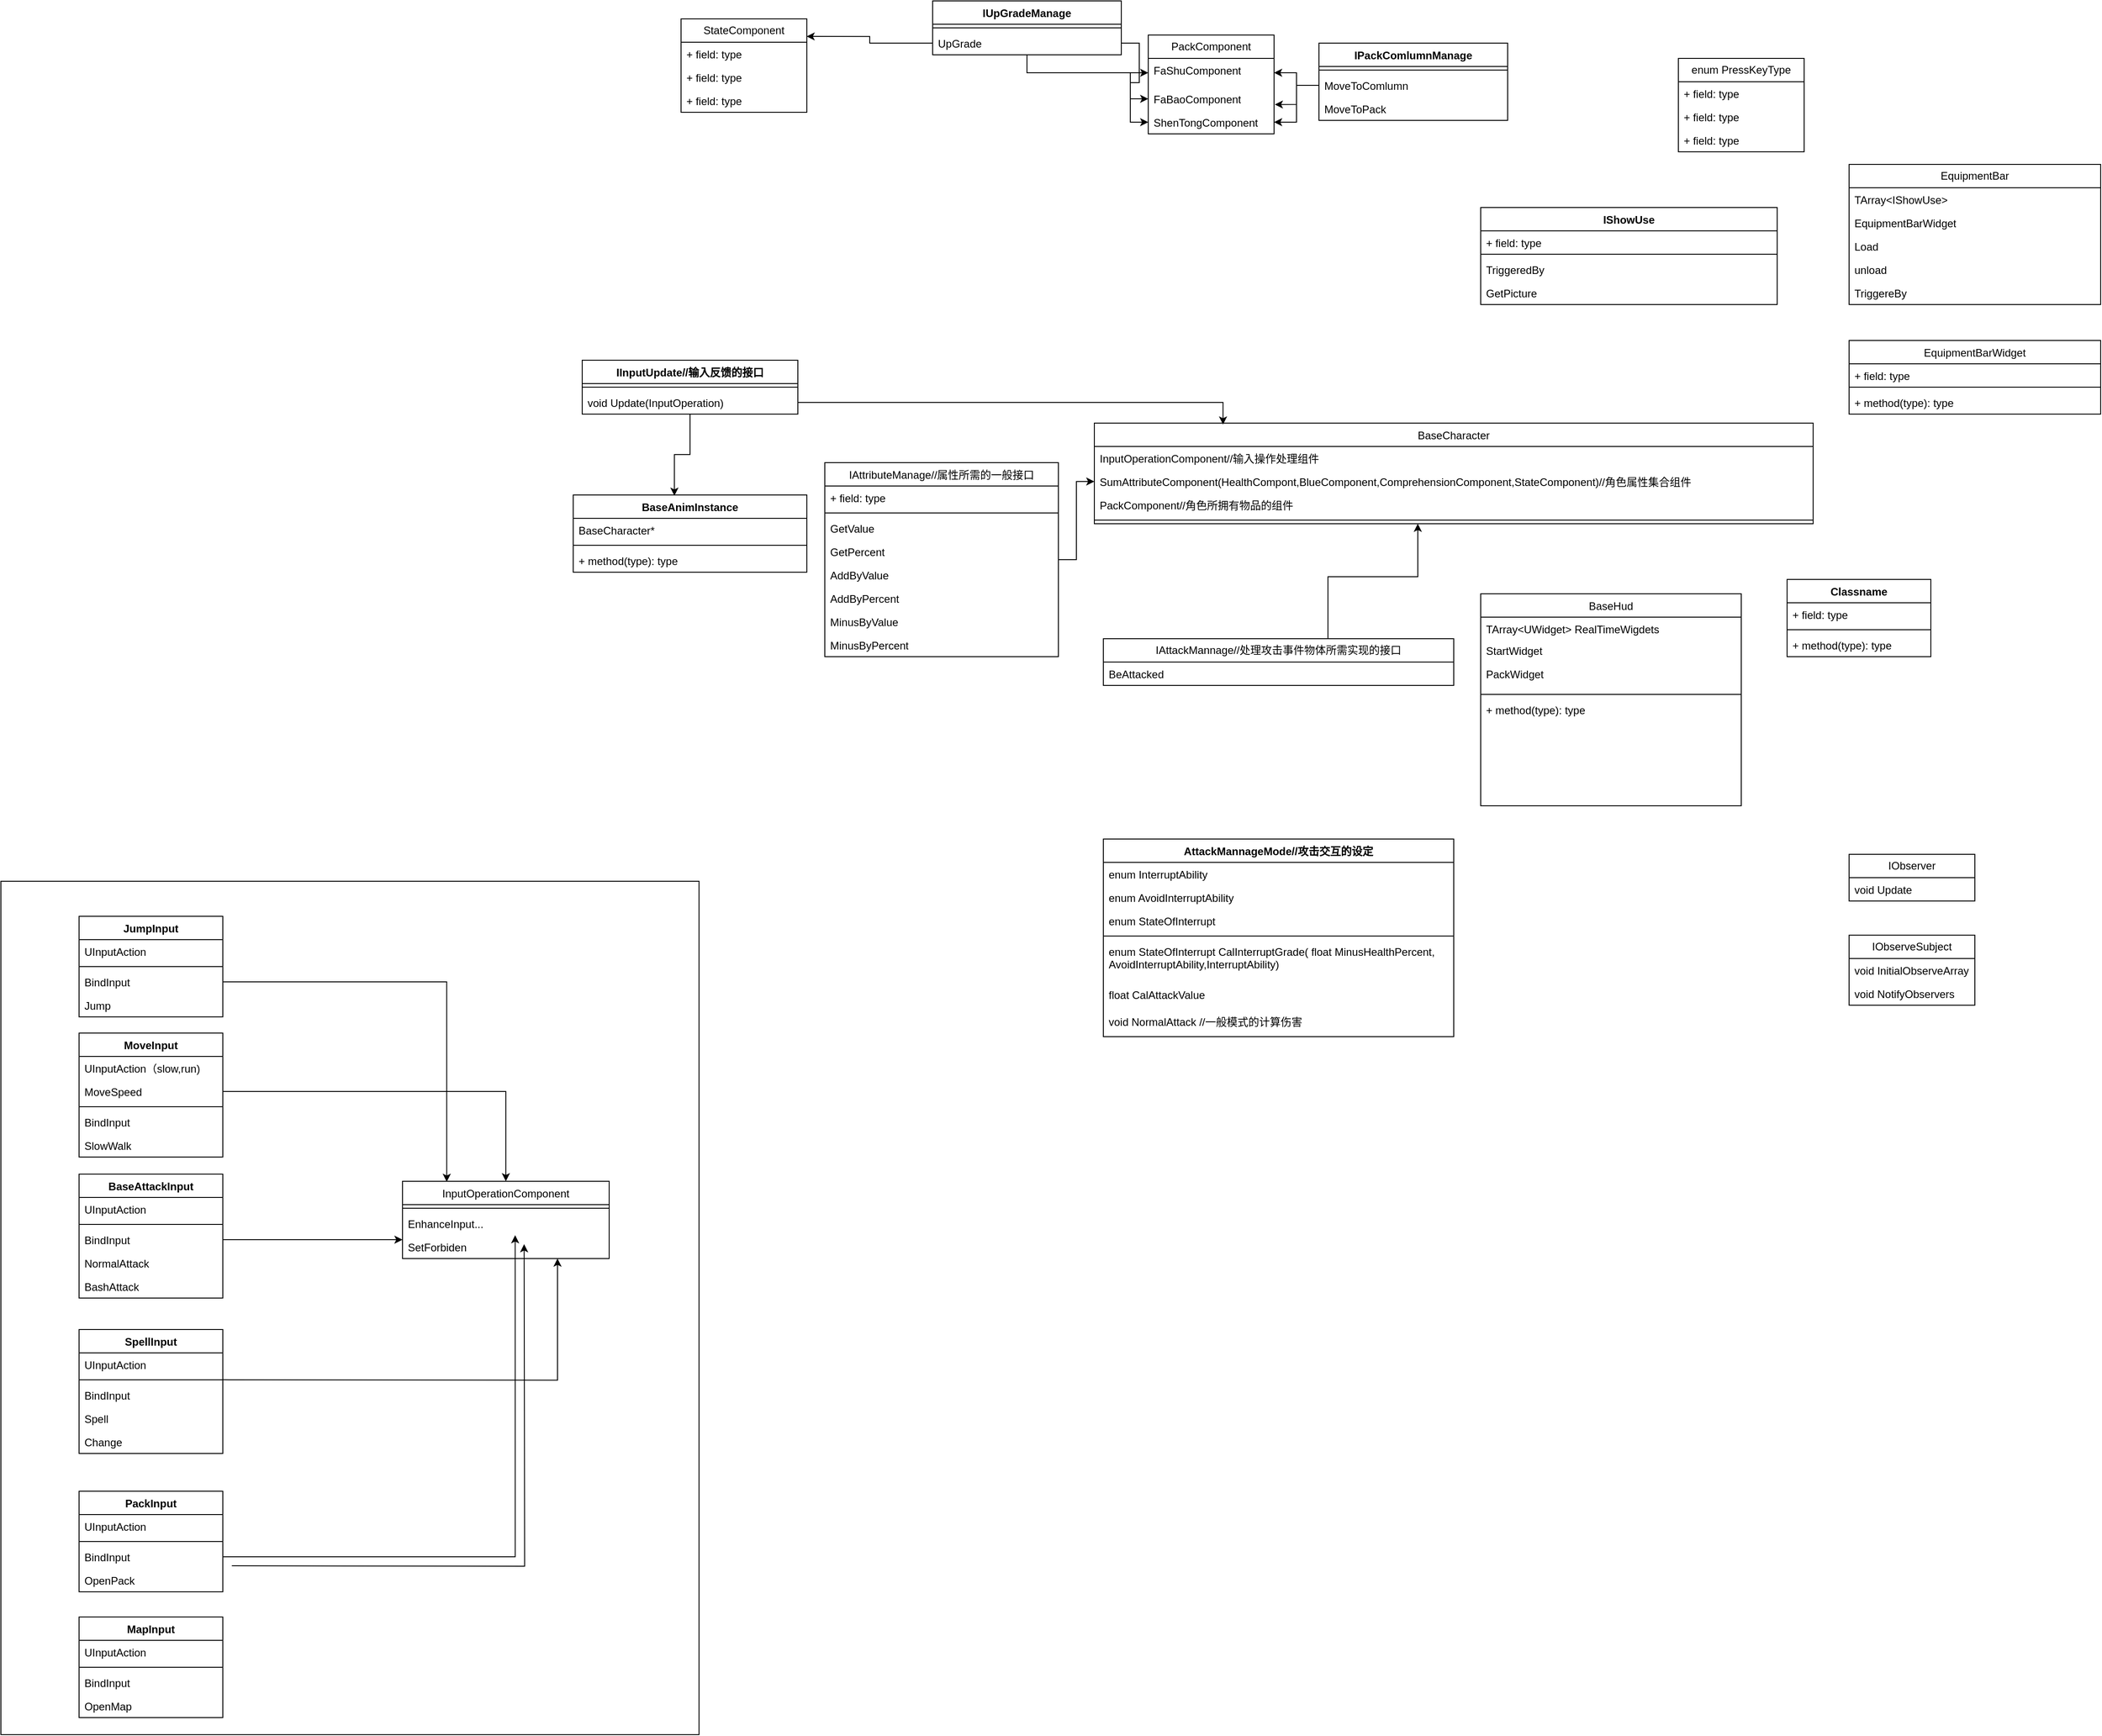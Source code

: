 <mxfile version="26.0.9">
  <diagram id="C5RBs43oDa-KdzZeNtuy" name="Page-1">
    <mxGraphModel dx="2035" dy="703" grid="1" gridSize="10" guides="1" tooltips="1" connect="1" arrows="1" fold="1" page="1" pageScale="1" pageWidth="827" pageHeight="1169" math="0" shadow="0">
      <root>
        <mxCell id="WIyWlLk6GJQsqaUBKTNV-0" />
        <mxCell id="WIyWlLk6GJQsqaUBKTNV-1" parent="WIyWlLk6GJQsqaUBKTNV-0" />
        <mxCell id="McmPeDqY2DV0E9UWPwiS-58" value="" style="verticalLabelPosition=bottom;verticalAlign=top;html=1;shape=mxgraph.basic.rect;fillColor2=none;strokeWidth=1;size=20;indent=5;" parent="WIyWlLk6GJQsqaUBKTNV-1" vertex="1">
          <mxGeometry x="-827" y="1130" width="777" height="950" as="geometry" />
        </mxCell>
        <mxCell id="ouh-9gh5qd5FUK6vCkg4-17" value="&lt;span style=&quot;font-weight: 400;&quot;&gt;BaseHud&lt;/span&gt;" style="swimlane;fontStyle=1;align=center;verticalAlign=top;childLayout=stackLayout;horizontal=1;startSize=26;horizontalStack=0;resizeParent=1;resizeParentMax=0;resizeLast=0;collapsible=1;marginBottom=0;whiteSpace=wrap;html=1;" parent="WIyWlLk6GJQsqaUBKTNV-1" vertex="1">
          <mxGeometry x="820" y="810" width="290" height="236" as="geometry" />
        </mxCell>
        <mxCell id="ouh-9gh5qd5FUK6vCkg4-18" value="TArray&amp;lt;UWidget&amp;gt; RealTimeWigdets&lt;div&gt;&lt;br&gt;&lt;/div&gt;" style="text;strokeColor=none;fillColor=none;align=left;verticalAlign=top;spacingLeft=4;spacingRight=4;overflow=hidden;rotatable=0;points=[[0,0.5],[1,0.5]];portConstraint=eastwest;whiteSpace=wrap;html=1;" parent="ouh-9gh5qd5FUK6vCkg4-17" vertex="1">
          <mxGeometry y="26" width="290" height="24" as="geometry" />
        </mxCell>
        <mxCell id="ouh-9gh5qd5FUK6vCkg4-14" value="StartWidget" style="text;strokeColor=none;fillColor=none;align=left;verticalAlign=top;spacingLeft=4;spacingRight=4;overflow=hidden;rotatable=0;points=[[0,0.5],[1,0.5]];portConstraint=eastwest;whiteSpace=wrap;html=1;" parent="ouh-9gh5qd5FUK6vCkg4-17" vertex="1">
          <mxGeometry y="50" width="290" height="26" as="geometry" />
        </mxCell>
        <mxCell id="ouh-9gh5qd5FUK6vCkg4-16" value="PackWidget" style="text;strokeColor=none;fillColor=none;align=left;verticalAlign=top;spacingLeft=4;spacingRight=4;overflow=hidden;rotatable=0;points=[[0,0.5],[1,0.5]];portConstraint=eastwest;whiteSpace=wrap;html=1;" parent="ouh-9gh5qd5FUK6vCkg4-17" vertex="1">
          <mxGeometry y="76" width="290" height="32" as="geometry" />
        </mxCell>
        <mxCell id="ouh-9gh5qd5FUK6vCkg4-19" value="" style="line;strokeWidth=1;fillColor=none;align=left;verticalAlign=middle;spacingTop=-1;spacingLeft=3;spacingRight=3;rotatable=0;labelPosition=right;points=[];portConstraint=eastwest;strokeColor=inherit;" parent="ouh-9gh5qd5FUK6vCkg4-17" vertex="1">
          <mxGeometry y="108" width="290" height="8" as="geometry" />
        </mxCell>
        <mxCell id="ouh-9gh5qd5FUK6vCkg4-20" value="+ method(type): type" style="text;strokeColor=none;fillColor=none;align=left;verticalAlign=top;spacingLeft=4;spacingRight=4;overflow=hidden;rotatable=0;points=[[0,0.5],[1,0.5]];portConstraint=eastwest;whiteSpace=wrap;html=1;" parent="ouh-9gh5qd5FUK6vCkg4-17" vertex="1">
          <mxGeometry y="116" width="290" height="120" as="geometry" />
        </mxCell>
        <mxCell id="ouh-9gh5qd5FUK6vCkg4-25" value="&lt;span style=&quot;font-weight: 400;&quot;&gt;BaseCharacter&lt;/span&gt;" style="swimlane;fontStyle=1;align=center;verticalAlign=top;childLayout=stackLayout;horizontal=1;startSize=26;horizontalStack=0;resizeParent=1;resizeParentMax=0;resizeLast=0;collapsible=1;marginBottom=0;whiteSpace=wrap;html=1;" parent="WIyWlLk6GJQsqaUBKTNV-1" vertex="1">
          <mxGeometry x="390" y="620" width="800" height="112" as="geometry" />
        </mxCell>
        <mxCell id="ouh-9gh5qd5FUK6vCkg4-130" value="&lt;span style=&quot;text-align: center;&quot;&gt;InputOperationComponent//输入操作处理组件&lt;/span&gt;" style="text;strokeColor=none;fillColor=none;align=left;verticalAlign=top;spacingLeft=4;spacingRight=4;overflow=hidden;rotatable=0;points=[[0,0.5],[1,0.5]];portConstraint=eastwest;whiteSpace=wrap;html=1;" parent="ouh-9gh5qd5FUK6vCkg4-25" vertex="1">
          <mxGeometry y="26" width="800" height="26" as="geometry" />
        </mxCell>
        <mxCell id="ouh-9gh5qd5FUK6vCkg4-131" value="&lt;span style=&quot;text-align: center;&quot;&gt;SumAttributeComponent(HealthCompont,BlueComponent,ComprehensionComponent,StateComponent)//角色属性集合组件&lt;/span&gt;" style="text;strokeColor=none;fillColor=none;align=left;verticalAlign=top;spacingLeft=4;spacingRight=4;overflow=hidden;rotatable=0;points=[[0,0.5],[1,0.5]];portConstraint=eastwest;whiteSpace=wrap;html=1;" parent="ouh-9gh5qd5FUK6vCkg4-25" vertex="1">
          <mxGeometry y="52" width="800" height="26" as="geometry" />
        </mxCell>
        <mxCell id="ouh-9gh5qd5FUK6vCkg4-26" value="&lt;div style=&quot;text-align: center;&quot;&gt;&lt;span style=&quot;background-color: transparent; color: light-dark(rgb(0, 0, 0), rgb(255, 255, 255));&quot;&gt;PackComponent//角色所拥有物品的组件&lt;/span&gt;&lt;/div&gt;" style="text;strokeColor=none;fillColor=none;align=left;verticalAlign=top;spacingLeft=4;spacingRight=4;overflow=hidden;rotatable=0;points=[[0,0.5],[1,0.5]];portConstraint=eastwest;whiteSpace=wrap;html=1;" parent="ouh-9gh5qd5FUK6vCkg4-25" vertex="1">
          <mxGeometry y="78" width="800" height="26" as="geometry" />
        </mxCell>
        <mxCell id="ouh-9gh5qd5FUK6vCkg4-27" value="" style="line;strokeWidth=1;fillColor=none;align=left;verticalAlign=middle;spacingTop=-1;spacingLeft=3;spacingRight=3;rotatable=0;labelPosition=right;points=[];portConstraint=eastwest;strokeColor=inherit;" parent="ouh-9gh5qd5FUK6vCkg4-25" vertex="1">
          <mxGeometry y="104" width="800" height="8" as="geometry" />
        </mxCell>
        <mxCell id="ouh-9gh5qd5FUK6vCkg4-35" value="" style="text;strokeColor=none;fillColor=none;align=left;verticalAlign=middle;spacingTop=-1;spacingLeft=4;spacingRight=4;rotatable=0;labelPosition=right;points=[];portConstraint=eastwest;" parent="WIyWlLk6GJQsqaUBKTNV-1" vertex="1">
          <mxGeometry x="-90" y="830" width="20" height="14" as="geometry" />
        </mxCell>
        <mxCell id="ouh-9gh5qd5FUK6vCkg4-44" value="JumpInput" style="swimlane;fontStyle=1;align=center;verticalAlign=top;childLayout=stackLayout;horizontal=1;startSize=26;horizontalStack=0;resizeParent=1;resizeParentMax=0;resizeLast=0;collapsible=1;marginBottom=0;whiteSpace=wrap;html=1;" parent="WIyWlLk6GJQsqaUBKTNV-1" vertex="1">
          <mxGeometry x="-740" y="1169" width="160" height="112" as="geometry" />
        </mxCell>
        <mxCell id="ouh-9gh5qd5FUK6vCkg4-45" value="UInputAction" style="text;strokeColor=none;fillColor=none;align=left;verticalAlign=top;spacingLeft=4;spacingRight=4;overflow=hidden;rotatable=0;points=[[0,0.5],[1,0.5]];portConstraint=eastwest;whiteSpace=wrap;html=1;" parent="ouh-9gh5qd5FUK6vCkg4-44" vertex="1">
          <mxGeometry y="26" width="160" height="26" as="geometry" />
        </mxCell>
        <mxCell id="ouh-9gh5qd5FUK6vCkg4-46" value="" style="line;strokeWidth=1;fillColor=none;align=left;verticalAlign=middle;spacingTop=-1;spacingLeft=3;spacingRight=3;rotatable=0;labelPosition=right;points=[];portConstraint=eastwest;strokeColor=inherit;" parent="ouh-9gh5qd5FUK6vCkg4-44" vertex="1">
          <mxGeometry y="52" width="160" height="8" as="geometry" />
        </mxCell>
        <mxCell id="ouh-9gh5qd5FUK6vCkg4-47" value="BindInput&lt;div&gt;&lt;br&gt;&lt;/div&gt;" style="text;strokeColor=none;fillColor=none;align=left;verticalAlign=top;spacingLeft=4;spacingRight=4;overflow=hidden;rotatable=0;points=[[0,0.5],[1,0.5]];portConstraint=eastwest;whiteSpace=wrap;html=1;" parent="ouh-9gh5qd5FUK6vCkg4-44" vertex="1">
          <mxGeometry y="60" width="160" height="26" as="geometry" />
        </mxCell>
        <mxCell id="ouh-9gh5qd5FUK6vCkg4-28" value="Jump" style="text;strokeColor=none;fillColor=none;align=left;verticalAlign=top;spacingLeft=4;spacingRight=4;overflow=hidden;rotatable=0;points=[[0,0.5],[1,0.5]];portConstraint=eastwest;whiteSpace=wrap;html=1;" parent="ouh-9gh5qd5FUK6vCkg4-44" vertex="1">
          <mxGeometry y="86" width="160" height="26" as="geometry" />
        </mxCell>
        <mxCell id="ouh-9gh5qd5FUK6vCkg4-48" value="MoveInput" style="swimlane;fontStyle=1;align=center;verticalAlign=top;childLayout=stackLayout;horizontal=1;startSize=26;horizontalStack=0;resizeParent=1;resizeParentMax=0;resizeLast=0;collapsible=1;marginBottom=0;whiteSpace=wrap;html=1;" parent="WIyWlLk6GJQsqaUBKTNV-1" vertex="1">
          <mxGeometry x="-740" y="1299" width="160" height="138" as="geometry" />
        </mxCell>
        <mxCell id="ouh-9gh5qd5FUK6vCkg4-49" value="UInputAction（slow,run)" style="text;strokeColor=none;fillColor=none;align=left;verticalAlign=top;spacingLeft=4;spacingRight=4;overflow=hidden;rotatable=0;points=[[0,0.5],[1,0.5]];portConstraint=eastwest;whiteSpace=wrap;html=1;" parent="ouh-9gh5qd5FUK6vCkg4-48" vertex="1">
          <mxGeometry y="26" width="160" height="26" as="geometry" />
        </mxCell>
        <mxCell id="ouh-9gh5qd5FUK6vCkg4-68" value="MoveSpeed" style="text;strokeColor=none;fillColor=none;align=left;verticalAlign=top;spacingLeft=4;spacingRight=4;overflow=hidden;rotatable=0;points=[[0,0.5],[1,0.5]];portConstraint=eastwest;whiteSpace=wrap;html=1;" parent="ouh-9gh5qd5FUK6vCkg4-48" vertex="1">
          <mxGeometry y="52" width="160" height="26" as="geometry" />
        </mxCell>
        <mxCell id="ouh-9gh5qd5FUK6vCkg4-50" value="" style="line;strokeWidth=1;fillColor=none;align=left;verticalAlign=middle;spacingTop=-1;spacingLeft=3;spacingRight=3;rotatable=0;labelPosition=right;points=[];portConstraint=eastwest;strokeColor=inherit;" parent="ouh-9gh5qd5FUK6vCkg4-48" vertex="1">
          <mxGeometry y="78" width="160" height="8" as="geometry" />
        </mxCell>
        <mxCell id="ouh-9gh5qd5FUK6vCkg4-51" value="BindInput&lt;div&gt;&lt;br&gt;&lt;/div&gt;" style="text;strokeColor=none;fillColor=none;align=left;verticalAlign=top;spacingLeft=4;spacingRight=4;overflow=hidden;rotatable=0;points=[[0,0.5],[1,0.5]];portConstraint=eastwest;whiteSpace=wrap;html=1;" parent="ouh-9gh5qd5FUK6vCkg4-48" vertex="1">
          <mxGeometry y="86" width="160" height="26" as="geometry" />
        </mxCell>
        <mxCell id="ouh-9gh5qd5FUK6vCkg4-52" value="SlowWalk" style="text;strokeColor=none;fillColor=none;align=left;verticalAlign=top;spacingLeft=4;spacingRight=4;overflow=hidden;rotatable=0;points=[[0,0.5],[1,0.5]];portConstraint=eastwest;whiteSpace=wrap;html=1;" parent="ouh-9gh5qd5FUK6vCkg4-48" vertex="1">
          <mxGeometry y="112" width="160" height="26" as="geometry" />
        </mxCell>
        <mxCell id="ouh-9gh5qd5FUK6vCkg4-63" value="BaseAttackInput" style="swimlane;fontStyle=1;align=center;verticalAlign=top;childLayout=stackLayout;horizontal=1;startSize=26;horizontalStack=0;resizeParent=1;resizeParentMax=0;resizeLast=0;collapsible=1;marginBottom=0;whiteSpace=wrap;html=1;" parent="WIyWlLk6GJQsqaUBKTNV-1" vertex="1">
          <mxGeometry x="-740" y="1456" width="160" height="138" as="geometry" />
        </mxCell>
        <mxCell id="ouh-9gh5qd5FUK6vCkg4-64" value="UInputAction" style="text;strokeColor=none;fillColor=none;align=left;verticalAlign=top;spacingLeft=4;spacingRight=4;overflow=hidden;rotatable=0;points=[[0,0.5],[1,0.5]];portConstraint=eastwest;whiteSpace=wrap;html=1;" parent="ouh-9gh5qd5FUK6vCkg4-63" vertex="1">
          <mxGeometry y="26" width="160" height="26" as="geometry" />
        </mxCell>
        <mxCell id="ouh-9gh5qd5FUK6vCkg4-65" value="" style="line;strokeWidth=1;fillColor=none;align=left;verticalAlign=middle;spacingTop=-1;spacingLeft=3;spacingRight=3;rotatable=0;labelPosition=right;points=[];portConstraint=eastwest;strokeColor=inherit;" parent="ouh-9gh5qd5FUK6vCkg4-63" vertex="1">
          <mxGeometry y="52" width="160" height="8" as="geometry" />
        </mxCell>
        <mxCell id="ouh-9gh5qd5FUK6vCkg4-66" value="BindInput&lt;div&gt;&lt;br&gt;&lt;/div&gt;" style="text;strokeColor=none;fillColor=none;align=left;verticalAlign=top;spacingLeft=4;spacingRight=4;overflow=hidden;rotatable=0;points=[[0,0.5],[1,0.5]];portConstraint=eastwest;whiteSpace=wrap;html=1;" parent="ouh-9gh5qd5FUK6vCkg4-63" vertex="1">
          <mxGeometry y="60" width="160" height="26" as="geometry" />
        </mxCell>
        <mxCell id="ouh-9gh5qd5FUK6vCkg4-67" value="NormalAttack" style="text;strokeColor=none;fillColor=none;align=left;verticalAlign=top;spacingLeft=4;spacingRight=4;overflow=hidden;rotatable=0;points=[[0,0.5],[1,0.5]];portConstraint=eastwest;whiteSpace=wrap;html=1;" parent="ouh-9gh5qd5FUK6vCkg4-63" vertex="1">
          <mxGeometry y="86" width="160" height="26" as="geometry" />
        </mxCell>
        <mxCell id="ouh-9gh5qd5FUK6vCkg4-103" value="BashAttack" style="text;strokeColor=none;fillColor=none;align=left;verticalAlign=top;spacingLeft=4;spacingRight=4;overflow=hidden;rotatable=0;points=[[0,0.5],[1,0.5]];portConstraint=eastwest;whiteSpace=wrap;html=1;" parent="ouh-9gh5qd5FUK6vCkg4-63" vertex="1">
          <mxGeometry y="112" width="160" height="26" as="geometry" />
        </mxCell>
        <mxCell id="ouh-9gh5qd5FUK6vCkg4-73" value="&lt;span style=&quot;font-weight: 400;&quot;&gt;InputOperationComponent&lt;/span&gt;" style="swimlane;fontStyle=1;align=center;verticalAlign=top;childLayout=stackLayout;horizontal=1;startSize=26;horizontalStack=0;resizeParent=1;resizeParentMax=0;resizeLast=0;collapsible=1;marginBottom=0;whiteSpace=wrap;html=1;" parent="WIyWlLk6GJQsqaUBKTNV-1" vertex="1">
          <mxGeometry x="-380" y="1464" width="230" height="86" as="geometry" />
        </mxCell>
        <mxCell id="ouh-9gh5qd5FUK6vCkg4-75" value="" style="line;strokeWidth=1;fillColor=none;align=left;verticalAlign=middle;spacingTop=-1;spacingLeft=3;spacingRight=3;rotatable=0;labelPosition=right;points=[];portConstraint=eastwest;strokeColor=inherit;" parent="ouh-9gh5qd5FUK6vCkg4-73" vertex="1">
          <mxGeometry y="26" width="230" height="8" as="geometry" />
        </mxCell>
        <mxCell id="ouh-9gh5qd5FUK6vCkg4-41" value="EnhanceInput...&lt;div&gt;&lt;br&gt;&lt;/div&gt;" style="text;strokeColor=none;fillColor=none;align=left;verticalAlign=top;spacingLeft=4;spacingRight=4;overflow=hidden;rotatable=0;points=[[0,0.5],[1,0.5]];portConstraint=eastwest;whiteSpace=wrap;html=1;" parent="ouh-9gh5qd5FUK6vCkg4-73" vertex="1">
          <mxGeometry y="34" width="230" height="26" as="geometry" />
        </mxCell>
        <mxCell id="ouh-9gh5qd5FUK6vCkg4-187" value="&lt;div&gt;SetForbiden&lt;/div&gt;" style="text;strokeColor=none;fillColor=none;align=left;verticalAlign=top;spacingLeft=4;spacingRight=4;overflow=hidden;rotatable=0;points=[[0,0.5],[1,0.5]];portConstraint=eastwest;whiteSpace=wrap;html=1;" parent="ouh-9gh5qd5FUK6vCkg4-73" vertex="1">
          <mxGeometry y="60" width="230" height="26" as="geometry" />
        </mxCell>
        <mxCell id="ouh-9gh5qd5FUK6vCkg4-81" style="edgeStyle=orthogonalEdgeStyle;rounded=0;orthogonalLoop=1;jettySize=auto;html=1;entryX=0.214;entryY=0.007;entryDx=0;entryDy=0;entryPerimeter=0;" parent="WIyWlLk6GJQsqaUBKTNV-1" source="ouh-9gh5qd5FUK6vCkg4-47" target="ouh-9gh5qd5FUK6vCkg4-73" edge="1">
          <mxGeometry relative="1" as="geometry" />
        </mxCell>
        <mxCell id="ouh-9gh5qd5FUK6vCkg4-82" style="edgeStyle=orthogonalEdgeStyle;rounded=0;orthogonalLoop=1;jettySize=auto;html=1;" parent="WIyWlLk6GJQsqaUBKTNV-1" source="ouh-9gh5qd5FUK6vCkg4-68" target="ouh-9gh5qd5FUK6vCkg4-73" edge="1">
          <mxGeometry relative="1" as="geometry">
            <mxPoint x="-395" y="1377.0" as="targetPoint" />
          </mxGeometry>
        </mxCell>
        <mxCell id="ouh-9gh5qd5FUK6vCkg4-83" style="edgeStyle=orthogonalEdgeStyle;rounded=0;orthogonalLoop=1;jettySize=auto;html=1;" parent="WIyWlLk6GJQsqaUBKTNV-1" source="ouh-9gh5qd5FUK6vCkg4-66" target="ouh-9gh5qd5FUK6vCkg4-73" edge="1">
          <mxGeometry relative="1" as="geometry">
            <Array as="points">
              <mxPoint x="-330" y="1529" />
              <mxPoint x="-330" y="1529" />
            </Array>
          </mxGeometry>
        </mxCell>
        <mxCell id="ouh-9gh5qd5FUK6vCkg4-97" value="SpellInput" style="swimlane;fontStyle=1;align=center;verticalAlign=top;childLayout=stackLayout;horizontal=1;startSize=26;horizontalStack=0;resizeParent=1;resizeParentMax=0;resizeLast=0;collapsible=1;marginBottom=0;whiteSpace=wrap;html=1;" parent="WIyWlLk6GJQsqaUBKTNV-1" vertex="1">
          <mxGeometry x="-740" y="1629" width="160" height="138" as="geometry" />
        </mxCell>
        <mxCell id="ouh-9gh5qd5FUK6vCkg4-98" value="UInputAction" style="text;strokeColor=none;fillColor=none;align=left;verticalAlign=top;spacingLeft=4;spacingRight=4;overflow=hidden;rotatable=0;points=[[0,0.5],[1,0.5]];portConstraint=eastwest;whiteSpace=wrap;html=1;" parent="ouh-9gh5qd5FUK6vCkg4-97" vertex="1">
          <mxGeometry y="26" width="160" height="26" as="geometry" />
        </mxCell>
        <mxCell id="ouh-9gh5qd5FUK6vCkg4-99" value="" style="line;strokeWidth=1;fillColor=none;align=left;verticalAlign=middle;spacingTop=-1;spacingLeft=3;spacingRight=3;rotatable=0;labelPosition=right;points=[];portConstraint=eastwest;strokeColor=inherit;" parent="ouh-9gh5qd5FUK6vCkg4-97" vertex="1">
          <mxGeometry y="52" width="160" height="8" as="geometry" />
        </mxCell>
        <mxCell id="ouh-9gh5qd5FUK6vCkg4-100" value="BindInput&lt;div&gt;&lt;br&gt;&lt;/div&gt;" style="text;strokeColor=none;fillColor=none;align=left;verticalAlign=top;spacingLeft=4;spacingRight=4;overflow=hidden;rotatable=0;points=[[0,0.5],[1,0.5]];portConstraint=eastwest;whiteSpace=wrap;html=1;" parent="ouh-9gh5qd5FUK6vCkg4-97" vertex="1">
          <mxGeometry y="60" width="160" height="26" as="geometry" />
        </mxCell>
        <mxCell id="ouh-9gh5qd5FUK6vCkg4-101" value="Spell" style="text;strokeColor=none;fillColor=none;align=left;verticalAlign=top;spacingLeft=4;spacingRight=4;overflow=hidden;rotatable=0;points=[[0,0.5],[1,0.5]];portConstraint=eastwest;whiteSpace=wrap;html=1;" parent="ouh-9gh5qd5FUK6vCkg4-97" vertex="1">
          <mxGeometry y="86" width="160" height="26" as="geometry" />
        </mxCell>
        <mxCell id="ouh-9gh5qd5FUK6vCkg4-102" value="Change" style="text;strokeColor=none;fillColor=none;align=left;verticalAlign=top;spacingLeft=4;spacingRight=4;overflow=hidden;rotatable=0;points=[[0,0.5],[1,0.5]];portConstraint=eastwest;whiteSpace=wrap;html=1;" parent="ouh-9gh5qd5FUK6vCkg4-97" vertex="1">
          <mxGeometry y="112" width="160" height="26" as="geometry" />
        </mxCell>
        <mxCell id="ouh-9gh5qd5FUK6vCkg4-104" style="edgeStyle=orthogonalEdgeStyle;rounded=0;orthogonalLoop=1;jettySize=auto;html=1;entryX=0.75;entryY=1;entryDx=0;entryDy=0;" parent="WIyWlLk6GJQsqaUBKTNV-1" target="ouh-9gh5qd5FUK6vCkg4-73" edge="1">
          <mxGeometry relative="1" as="geometry">
            <mxPoint x="-580" y="1684.93" as="sourcePoint" />
            <mxPoint x="-190.57" y="1429.074" as="targetPoint" />
          </mxGeometry>
        </mxCell>
        <mxCell id="ouh-9gh5qd5FUK6vCkg4-105" value="PackInput" style="swimlane;fontStyle=1;align=center;verticalAlign=top;childLayout=stackLayout;horizontal=1;startSize=26;horizontalStack=0;resizeParent=1;resizeParentMax=0;resizeLast=0;collapsible=1;marginBottom=0;whiteSpace=wrap;html=1;" parent="WIyWlLk6GJQsqaUBKTNV-1" vertex="1">
          <mxGeometry x="-740" y="1809" width="160" height="112" as="geometry" />
        </mxCell>
        <mxCell id="ouh-9gh5qd5FUK6vCkg4-106" value="UInputAction" style="text;strokeColor=none;fillColor=none;align=left;verticalAlign=top;spacingLeft=4;spacingRight=4;overflow=hidden;rotatable=0;points=[[0,0.5],[1,0.5]];portConstraint=eastwest;whiteSpace=wrap;html=1;" parent="ouh-9gh5qd5FUK6vCkg4-105" vertex="1">
          <mxGeometry y="26" width="160" height="26" as="geometry" />
        </mxCell>
        <mxCell id="ouh-9gh5qd5FUK6vCkg4-107" value="" style="line;strokeWidth=1;fillColor=none;align=left;verticalAlign=middle;spacingTop=-1;spacingLeft=3;spacingRight=3;rotatable=0;labelPosition=right;points=[];portConstraint=eastwest;strokeColor=inherit;" parent="ouh-9gh5qd5FUK6vCkg4-105" vertex="1">
          <mxGeometry y="52" width="160" height="8" as="geometry" />
        </mxCell>
        <mxCell id="ouh-9gh5qd5FUK6vCkg4-108" value="BindInput&lt;div&gt;&lt;br&gt;&lt;/div&gt;" style="text;strokeColor=none;fillColor=none;align=left;verticalAlign=top;spacingLeft=4;spacingRight=4;overflow=hidden;rotatable=0;points=[[0,0.5],[1,0.5]];portConstraint=eastwest;whiteSpace=wrap;html=1;" parent="ouh-9gh5qd5FUK6vCkg4-105" vertex="1">
          <mxGeometry y="60" width="160" height="26" as="geometry" />
        </mxCell>
        <mxCell id="ouh-9gh5qd5FUK6vCkg4-109" value="OpenPack" style="text;strokeColor=none;fillColor=none;align=left;verticalAlign=top;spacingLeft=4;spacingRight=4;overflow=hidden;rotatable=0;points=[[0,0.5],[1,0.5]];portConstraint=eastwest;whiteSpace=wrap;html=1;" parent="ouh-9gh5qd5FUK6vCkg4-105" vertex="1">
          <mxGeometry y="86" width="160" height="26" as="geometry" />
        </mxCell>
        <mxCell id="ouh-9gh5qd5FUK6vCkg4-111" value="MapInput" style="swimlane;fontStyle=1;align=center;verticalAlign=top;childLayout=stackLayout;horizontal=1;startSize=26;horizontalStack=0;resizeParent=1;resizeParentMax=0;resizeLast=0;collapsible=1;marginBottom=0;whiteSpace=wrap;html=1;" parent="WIyWlLk6GJQsqaUBKTNV-1" vertex="1">
          <mxGeometry x="-740" y="1949" width="160" height="112" as="geometry" />
        </mxCell>
        <mxCell id="ouh-9gh5qd5FUK6vCkg4-112" value="UInputAction" style="text;strokeColor=none;fillColor=none;align=left;verticalAlign=top;spacingLeft=4;spacingRight=4;overflow=hidden;rotatable=0;points=[[0,0.5],[1,0.5]];portConstraint=eastwest;whiteSpace=wrap;html=1;" parent="ouh-9gh5qd5FUK6vCkg4-111" vertex="1">
          <mxGeometry y="26" width="160" height="26" as="geometry" />
        </mxCell>
        <mxCell id="ouh-9gh5qd5FUK6vCkg4-113" value="" style="line;strokeWidth=1;fillColor=none;align=left;verticalAlign=middle;spacingTop=-1;spacingLeft=3;spacingRight=3;rotatable=0;labelPosition=right;points=[];portConstraint=eastwest;strokeColor=inherit;" parent="ouh-9gh5qd5FUK6vCkg4-111" vertex="1">
          <mxGeometry y="52" width="160" height="8" as="geometry" />
        </mxCell>
        <mxCell id="ouh-9gh5qd5FUK6vCkg4-114" value="BindInput&lt;div&gt;&lt;br&gt;&lt;/div&gt;" style="text;strokeColor=none;fillColor=none;align=left;verticalAlign=top;spacingLeft=4;spacingRight=4;overflow=hidden;rotatable=0;points=[[0,0.5],[1,0.5]];portConstraint=eastwest;whiteSpace=wrap;html=1;" parent="ouh-9gh5qd5FUK6vCkg4-111" vertex="1">
          <mxGeometry y="60" width="160" height="26" as="geometry" />
        </mxCell>
        <mxCell id="ouh-9gh5qd5FUK6vCkg4-115" value="OpenMap" style="text;strokeColor=none;fillColor=none;align=left;verticalAlign=top;spacingLeft=4;spacingRight=4;overflow=hidden;rotatable=0;points=[[0,0.5],[1,0.5]];portConstraint=eastwest;whiteSpace=wrap;html=1;" parent="ouh-9gh5qd5FUK6vCkg4-111" vertex="1">
          <mxGeometry y="86" width="160" height="26" as="geometry" />
        </mxCell>
        <mxCell id="ouh-9gh5qd5FUK6vCkg4-117" style="edgeStyle=orthogonalEdgeStyle;rounded=0;orthogonalLoop=1;jettySize=auto;html=1;exitX=1;exitY=0.5;exitDx=0;exitDy=0;entryX=0.545;entryY=1.001;entryDx=0;entryDy=0;entryPerimeter=0;" parent="WIyWlLk6GJQsqaUBKTNV-1" source="ouh-9gh5qd5FUK6vCkg4-108" target="ouh-9gh5qd5FUK6vCkg4-41" edge="1">
          <mxGeometry relative="1" as="geometry" />
        </mxCell>
        <mxCell id="ouh-9gh5qd5FUK6vCkg4-118" value="IInputUpdate//输入反馈的接口" style="swimlane;fontStyle=1;align=center;verticalAlign=top;childLayout=stackLayout;horizontal=1;startSize=26;horizontalStack=0;resizeParent=1;resizeParentMax=0;resizeLast=0;collapsible=1;marginBottom=0;whiteSpace=wrap;html=1;" parent="WIyWlLk6GJQsqaUBKTNV-1" vertex="1">
          <mxGeometry x="-180" y="550" width="240" height="60" as="geometry" />
        </mxCell>
        <mxCell id="ouh-9gh5qd5FUK6vCkg4-120" value="" style="line;strokeWidth=1;fillColor=none;align=left;verticalAlign=middle;spacingTop=-1;spacingLeft=3;spacingRight=3;rotatable=0;labelPosition=right;points=[];portConstraint=eastwest;strokeColor=inherit;" parent="ouh-9gh5qd5FUK6vCkg4-118" vertex="1">
          <mxGeometry y="26" width="240" height="8" as="geometry" />
        </mxCell>
        <mxCell id="ouh-9gh5qd5FUK6vCkg4-121" value="void Update(&lt;span style=&quot;text-align: center;&quot;&gt;InputOperation)&lt;/span&gt;" style="text;strokeColor=none;fillColor=none;align=left;verticalAlign=top;spacingLeft=4;spacingRight=4;overflow=hidden;rotatable=0;points=[[0,0.5],[1,0.5]];portConstraint=eastwest;whiteSpace=wrap;html=1;" parent="ouh-9gh5qd5FUK6vCkg4-118" vertex="1">
          <mxGeometry y="34" width="240" height="26" as="geometry" />
        </mxCell>
        <mxCell id="ouh-9gh5qd5FUK6vCkg4-122" style="edgeStyle=orthogonalEdgeStyle;rounded=0;orthogonalLoop=1;jettySize=auto;html=1;entryX=0.179;entryY=0.014;entryDx=0;entryDy=0;entryPerimeter=0;" parent="WIyWlLk6GJQsqaUBKTNV-1" source="ouh-9gh5qd5FUK6vCkg4-121" target="ouh-9gh5qd5FUK6vCkg4-25" edge="1">
          <mxGeometry relative="1" as="geometry" />
        </mxCell>
        <mxCell id="ouh-9gh5qd5FUK6vCkg4-123" value="BaseAnimInstance" style="swimlane;fontStyle=1;align=center;verticalAlign=top;childLayout=stackLayout;horizontal=1;startSize=26;horizontalStack=0;resizeParent=1;resizeParentMax=0;resizeLast=0;collapsible=1;marginBottom=0;whiteSpace=wrap;html=1;" parent="WIyWlLk6GJQsqaUBKTNV-1" vertex="1">
          <mxGeometry x="-190" y="700" width="260" height="86" as="geometry" />
        </mxCell>
        <mxCell id="ouh-9gh5qd5FUK6vCkg4-124" value="BaseCharacter*" style="text;strokeColor=none;fillColor=none;align=left;verticalAlign=top;spacingLeft=4;spacingRight=4;overflow=hidden;rotatable=0;points=[[0,0.5],[1,0.5]];portConstraint=eastwest;whiteSpace=wrap;html=1;" parent="ouh-9gh5qd5FUK6vCkg4-123" vertex="1">
          <mxGeometry y="26" width="260" height="26" as="geometry" />
        </mxCell>
        <mxCell id="ouh-9gh5qd5FUK6vCkg4-125" value="" style="line;strokeWidth=1;fillColor=none;align=left;verticalAlign=middle;spacingTop=-1;spacingLeft=3;spacingRight=3;rotatable=0;labelPosition=right;points=[];portConstraint=eastwest;strokeColor=inherit;" parent="ouh-9gh5qd5FUK6vCkg4-123" vertex="1">
          <mxGeometry y="52" width="260" height="8" as="geometry" />
        </mxCell>
        <mxCell id="ouh-9gh5qd5FUK6vCkg4-126" value="+ method(type): type" style="text;strokeColor=none;fillColor=none;align=left;verticalAlign=top;spacingLeft=4;spacingRight=4;overflow=hidden;rotatable=0;points=[[0,0.5],[1,0.5]];portConstraint=eastwest;whiteSpace=wrap;html=1;" parent="ouh-9gh5qd5FUK6vCkg4-123" vertex="1">
          <mxGeometry y="60" width="260" height="26" as="geometry" />
        </mxCell>
        <mxCell id="ouh-9gh5qd5FUK6vCkg4-128" style="edgeStyle=orthogonalEdgeStyle;rounded=0;orthogonalLoop=1;jettySize=auto;html=1;exitX=0.5;exitY=1;exitDx=0;exitDy=0;entryX=0.433;entryY=0.01;entryDx=0;entryDy=0;entryPerimeter=0;" parent="WIyWlLk6GJQsqaUBKTNV-1" source="ouh-9gh5qd5FUK6vCkg4-118" target="ouh-9gh5qd5FUK6vCkg4-123" edge="1">
          <mxGeometry relative="1" as="geometry" />
        </mxCell>
        <mxCell id="ouh-9gh5qd5FUK6vCkg4-141" value="Classname" style="swimlane;fontStyle=1;align=center;verticalAlign=top;childLayout=stackLayout;horizontal=1;startSize=26;horizontalStack=0;resizeParent=1;resizeParentMax=0;resizeLast=0;collapsible=1;marginBottom=0;whiteSpace=wrap;html=1;" parent="WIyWlLk6GJQsqaUBKTNV-1" vertex="1">
          <mxGeometry x="1161" y="794" width="160" height="86" as="geometry" />
        </mxCell>
        <mxCell id="ouh-9gh5qd5FUK6vCkg4-142" value="+ field: type" style="text;strokeColor=none;fillColor=none;align=left;verticalAlign=top;spacingLeft=4;spacingRight=4;overflow=hidden;rotatable=0;points=[[0,0.5],[1,0.5]];portConstraint=eastwest;whiteSpace=wrap;html=1;" parent="ouh-9gh5qd5FUK6vCkg4-141" vertex="1">
          <mxGeometry y="26" width="160" height="26" as="geometry" />
        </mxCell>
        <mxCell id="ouh-9gh5qd5FUK6vCkg4-143" value="" style="line;strokeWidth=1;fillColor=none;align=left;verticalAlign=middle;spacingTop=-1;spacingLeft=3;spacingRight=3;rotatable=0;labelPosition=right;points=[];portConstraint=eastwest;strokeColor=inherit;" parent="ouh-9gh5qd5FUK6vCkg4-141" vertex="1">
          <mxGeometry y="52" width="160" height="8" as="geometry" />
        </mxCell>
        <mxCell id="ouh-9gh5qd5FUK6vCkg4-144" value="+ method(type): type" style="text;strokeColor=none;fillColor=none;align=left;verticalAlign=top;spacingLeft=4;spacingRight=4;overflow=hidden;rotatable=0;points=[[0,0.5],[1,0.5]];portConstraint=eastwest;whiteSpace=wrap;html=1;" parent="ouh-9gh5qd5FUK6vCkg4-141" vertex="1">
          <mxGeometry y="60" width="160" height="26" as="geometry" />
        </mxCell>
        <mxCell id="McmPeDqY2DV0E9UWPwiS-52" style="edgeStyle=orthogonalEdgeStyle;rounded=0;orthogonalLoop=1;jettySize=auto;html=1;" parent="WIyWlLk6GJQsqaUBKTNV-1" source="ouh-9gh5qd5FUK6vCkg4-145" target="ouh-9gh5qd5FUK6vCkg4-25" edge="1">
          <mxGeometry relative="1" as="geometry">
            <Array as="points">
              <mxPoint x="650" y="791" />
              <mxPoint x="750" y="791" />
            </Array>
          </mxGeometry>
        </mxCell>
        <mxCell id="ouh-9gh5qd5FUK6vCkg4-145" value="IAttackMannage//处理攻击事件物体所需实现的接口" style="swimlane;fontStyle=0;childLayout=stackLayout;horizontal=1;startSize=26;fillColor=none;horizontalStack=0;resizeParent=1;resizeParentMax=0;resizeLast=0;collapsible=1;marginBottom=0;whiteSpace=wrap;html=1;" parent="WIyWlLk6GJQsqaUBKTNV-1" vertex="1">
          <mxGeometry x="400" y="860" width="390" height="52" as="geometry" />
        </mxCell>
        <mxCell id="ouh-9gh5qd5FUK6vCkg4-147" value="BeAttacked" style="text;strokeColor=none;fillColor=none;align=left;verticalAlign=top;spacingLeft=4;spacingRight=4;overflow=hidden;rotatable=0;points=[[0,0.5],[1,0.5]];portConstraint=eastwest;whiteSpace=wrap;html=1;" parent="ouh-9gh5qd5FUK6vCkg4-145" vertex="1">
          <mxGeometry y="26" width="390" height="26" as="geometry" />
        </mxCell>
        <mxCell id="ouh-9gh5qd5FUK6vCkg4-149" value="AttackMannageMode//攻击交互的设定" style="swimlane;fontStyle=1;align=center;verticalAlign=top;childLayout=stackLayout;horizontal=1;startSize=26;horizontalStack=0;resizeParent=1;resizeParentMax=0;resizeLast=0;collapsible=1;marginBottom=0;whiteSpace=wrap;html=1;" parent="WIyWlLk6GJQsqaUBKTNV-1" vertex="1">
          <mxGeometry x="400" y="1083" width="390" height="220" as="geometry" />
        </mxCell>
        <mxCell id="ouh-9gh5qd5FUK6vCkg4-150" value="enum InterruptAbility&lt;div&gt;&lt;br&gt;&lt;/div&gt;" style="text;strokeColor=none;fillColor=none;align=left;verticalAlign=top;spacingLeft=4;spacingRight=4;overflow=hidden;rotatable=0;points=[[0,0.5],[1,0.5]];portConstraint=eastwest;whiteSpace=wrap;html=1;" parent="ouh-9gh5qd5FUK6vCkg4-149" vertex="1">
          <mxGeometry y="26" width="390" height="26" as="geometry" />
        </mxCell>
        <mxCell id="ouh-9gh5qd5FUK6vCkg4-153" value="enum AvoidInterruptAbility&lt;div&gt;&lt;br&gt;&lt;/div&gt;" style="text;strokeColor=none;fillColor=none;align=left;verticalAlign=top;spacingLeft=4;spacingRight=4;overflow=hidden;rotatable=0;points=[[0,0.5],[1,0.5]];portConstraint=eastwest;whiteSpace=wrap;html=1;" parent="ouh-9gh5qd5FUK6vCkg4-149" vertex="1">
          <mxGeometry y="52" width="390" height="26" as="geometry" />
        </mxCell>
        <mxCell id="ouh-9gh5qd5FUK6vCkg4-154" value="enum StateOfInterrupt&lt;div&gt;&lt;br&gt;&lt;/div&gt;" style="text;strokeColor=none;fillColor=none;align=left;verticalAlign=top;spacingLeft=4;spacingRight=4;overflow=hidden;rotatable=0;points=[[0,0.5],[1,0.5]];portConstraint=eastwest;whiteSpace=wrap;html=1;" parent="ouh-9gh5qd5FUK6vCkg4-149" vertex="1">
          <mxGeometry y="78" width="390" height="26" as="geometry" />
        </mxCell>
        <mxCell id="ouh-9gh5qd5FUK6vCkg4-151" value="" style="line;strokeWidth=1;fillColor=none;align=left;verticalAlign=middle;spacingTop=-1;spacingLeft=3;spacingRight=3;rotatable=0;labelPosition=right;points=[];portConstraint=eastwest;strokeColor=inherit;" parent="ouh-9gh5qd5FUK6vCkg4-149" vertex="1">
          <mxGeometry y="104" width="390" height="8" as="geometry" />
        </mxCell>
        <mxCell id="ouh-9gh5qd5FUK6vCkg4-152" value="enum StateOfInterrupt&lt;span style=&quot;background-color: transparent; color: light-dark(rgb(0, 0, 0), rgb(255, 255, 255));&quot;&gt;&amp;nbsp;CalInterruptGrade( float MinusHealthPercent, AvoidInterruptAbility,&lt;/span&gt;InterruptAbility)" style="text;strokeColor=none;fillColor=none;align=left;verticalAlign=top;spacingLeft=4;spacingRight=4;overflow=hidden;rotatable=0;points=[[0,0.5],[1,0.5]];portConstraint=eastwest;whiteSpace=wrap;html=1;" parent="ouh-9gh5qd5FUK6vCkg4-149" vertex="1">
          <mxGeometry y="112" width="390" height="48" as="geometry" />
        </mxCell>
        <mxCell id="McmPeDqY2DV0E9UWPwiS-53" value="float CalAttackValue" style="text;strokeColor=none;fillColor=none;align=left;verticalAlign=top;spacingLeft=4;spacingRight=4;overflow=hidden;rotatable=0;points=[[0,0.5],[1,0.5]];portConstraint=eastwest;whiteSpace=wrap;html=1;" parent="ouh-9gh5qd5FUK6vCkg4-149" vertex="1">
          <mxGeometry y="160" width="390" height="30" as="geometry" />
        </mxCell>
        <mxCell id="McmPeDqY2DV0E9UWPwiS-54" value="void NormalAttack //一般模式的计算伤害" style="text;strokeColor=none;fillColor=none;align=left;verticalAlign=top;spacingLeft=4;spacingRight=4;overflow=hidden;rotatable=0;points=[[0,0.5],[1,0.5]];portConstraint=eastwest;whiteSpace=wrap;html=1;" parent="ouh-9gh5qd5FUK6vCkg4-149" vertex="1">
          <mxGeometry y="190" width="390" height="30" as="geometry" />
        </mxCell>
        <mxCell id="ouh-9gh5qd5FUK6vCkg4-160" value="IObserveSubject" style="swimlane;fontStyle=0;childLayout=stackLayout;horizontal=1;startSize=26;fillColor=none;horizontalStack=0;resizeParent=1;resizeParentMax=0;resizeLast=0;collapsible=1;marginBottom=0;whiteSpace=wrap;html=1;" parent="WIyWlLk6GJQsqaUBKTNV-1" vertex="1">
          <mxGeometry x="1230" y="1190" width="140" height="78" as="geometry" />
        </mxCell>
        <mxCell id="ouh-9gh5qd5FUK6vCkg4-161" value="void InitialObserveArray" style="text;strokeColor=none;fillColor=none;align=left;verticalAlign=top;spacingLeft=4;spacingRight=4;overflow=hidden;rotatable=0;points=[[0,0.5],[1,0.5]];portConstraint=eastwest;whiteSpace=wrap;html=1;" parent="ouh-9gh5qd5FUK6vCkg4-160" vertex="1">
          <mxGeometry y="26" width="140" height="26" as="geometry" />
        </mxCell>
        <mxCell id="ouh-9gh5qd5FUK6vCkg4-162" value="void NotifyObservers" style="text;strokeColor=none;fillColor=none;align=left;verticalAlign=top;spacingLeft=4;spacingRight=4;overflow=hidden;rotatable=0;points=[[0,0.5],[1,0.5]];portConstraint=eastwest;whiteSpace=wrap;html=1;" parent="ouh-9gh5qd5FUK6vCkg4-160" vertex="1">
          <mxGeometry y="52" width="140" height="26" as="geometry" />
        </mxCell>
        <mxCell id="ouh-9gh5qd5FUK6vCkg4-175" value="IObserver" style="swimlane;fontStyle=0;childLayout=stackLayout;horizontal=1;startSize=26;fillColor=none;horizontalStack=0;resizeParent=1;resizeParentMax=0;resizeLast=0;collapsible=1;marginBottom=0;whiteSpace=wrap;html=1;" parent="WIyWlLk6GJQsqaUBKTNV-1" vertex="1">
          <mxGeometry x="1230" y="1100" width="140" height="52" as="geometry" />
        </mxCell>
        <mxCell id="ouh-9gh5qd5FUK6vCkg4-176" value="void Update" style="text;strokeColor=none;fillColor=none;align=left;verticalAlign=top;spacingLeft=4;spacingRight=4;overflow=hidden;rotatable=0;points=[[0,0.5],[1,0.5]];portConstraint=eastwest;whiteSpace=wrap;html=1;" parent="ouh-9gh5qd5FUK6vCkg4-175" vertex="1">
          <mxGeometry y="26" width="140" height="26" as="geometry" />
        </mxCell>
        <mxCell id="ouh-9gh5qd5FUK6vCkg4-186" style="edgeStyle=orthogonalEdgeStyle;rounded=0;orthogonalLoop=1;jettySize=auto;html=1;exitX=1;exitY=0.5;exitDx=0;exitDy=0;entryX=0.545;entryY=1.001;entryDx=0;entryDy=0;entryPerimeter=0;" parent="WIyWlLk6GJQsqaUBKTNV-1" edge="1">
          <mxGeometry relative="1" as="geometry">
            <mxPoint x="-570" y="1892" as="sourcePoint" />
            <mxPoint x="-244.65" y="1534.026" as="targetPoint" />
          </mxGeometry>
        </mxCell>
        <mxCell id="McmPeDqY2DV0E9UWPwiS-13" style="edgeStyle=orthogonalEdgeStyle;rounded=0;orthogonalLoop=1;jettySize=auto;html=1;" parent="WIyWlLk6GJQsqaUBKTNV-1" source="McmPeDqY2DV0E9UWPwiS-0" target="ouh-9gh5qd5FUK6vCkg4-131" edge="1">
          <mxGeometry relative="1" as="geometry" />
        </mxCell>
        <mxCell id="McmPeDqY2DV0E9UWPwiS-0" value="&lt;span style=&quot;font-weight: 400;&quot;&gt;IAttributeManage//属性所需的一般接口&lt;/span&gt;" style="swimlane;fontStyle=1;align=center;verticalAlign=top;childLayout=stackLayout;horizontal=1;startSize=26;horizontalStack=0;resizeParent=1;resizeParentMax=0;resizeLast=0;collapsible=1;marginBottom=0;whiteSpace=wrap;html=1;" parent="WIyWlLk6GJQsqaUBKTNV-1" vertex="1">
          <mxGeometry x="90" y="664" width="260" height="216" as="geometry" />
        </mxCell>
        <mxCell id="McmPeDqY2DV0E9UWPwiS-1" value="+ field: type" style="text;strokeColor=none;fillColor=none;align=left;verticalAlign=top;spacingLeft=4;spacingRight=4;overflow=hidden;rotatable=0;points=[[0,0.5],[1,0.5]];portConstraint=eastwest;whiteSpace=wrap;html=1;" parent="McmPeDqY2DV0E9UWPwiS-0" vertex="1">
          <mxGeometry y="26" width="260" height="26" as="geometry" />
        </mxCell>
        <mxCell id="McmPeDqY2DV0E9UWPwiS-2" value="" style="line;strokeWidth=1;fillColor=none;align=left;verticalAlign=middle;spacingTop=-1;spacingLeft=3;spacingRight=3;rotatable=0;labelPosition=right;points=[];portConstraint=eastwest;strokeColor=inherit;" parent="McmPeDqY2DV0E9UWPwiS-0" vertex="1">
          <mxGeometry y="52" width="260" height="8" as="geometry" />
        </mxCell>
        <mxCell id="McmPeDqY2DV0E9UWPwiS-3" value="GetValue&lt;div&gt;&lt;br&gt;&lt;/div&gt;" style="text;strokeColor=none;fillColor=none;align=left;verticalAlign=top;spacingLeft=4;spacingRight=4;overflow=hidden;rotatable=0;points=[[0,0.5],[1,0.5]];portConstraint=eastwest;whiteSpace=wrap;html=1;" parent="McmPeDqY2DV0E9UWPwiS-0" vertex="1">
          <mxGeometry y="60" width="260" height="26" as="geometry" />
        </mxCell>
        <mxCell id="McmPeDqY2DV0E9UWPwiS-4" value="GetPercent&lt;div&gt;&lt;br&gt;&lt;/div&gt;" style="text;strokeColor=none;fillColor=none;align=left;verticalAlign=top;spacingLeft=4;spacingRight=4;overflow=hidden;rotatable=0;points=[[0,0.5],[1,0.5]];portConstraint=eastwest;whiteSpace=wrap;html=1;" parent="McmPeDqY2DV0E9UWPwiS-0" vertex="1">
          <mxGeometry y="86" width="260" height="26" as="geometry" />
        </mxCell>
        <mxCell id="McmPeDqY2DV0E9UWPwiS-6" value="&lt;div&gt;AddByValue&lt;/div&gt;" style="text;strokeColor=none;fillColor=none;align=left;verticalAlign=top;spacingLeft=4;spacingRight=4;overflow=hidden;rotatable=0;points=[[0,0.5],[1,0.5]];portConstraint=eastwest;whiteSpace=wrap;html=1;" parent="McmPeDqY2DV0E9UWPwiS-0" vertex="1">
          <mxGeometry y="112" width="260" height="26" as="geometry" />
        </mxCell>
        <mxCell id="McmPeDqY2DV0E9UWPwiS-7" value="&lt;div&gt;AddByPercent&lt;/div&gt;" style="text;strokeColor=none;fillColor=none;align=left;verticalAlign=top;spacingLeft=4;spacingRight=4;overflow=hidden;rotatable=0;points=[[0,0.5],[1,0.5]];portConstraint=eastwest;whiteSpace=wrap;html=1;" parent="McmPeDqY2DV0E9UWPwiS-0" vertex="1">
          <mxGeometry y="138" width="260" height="26" as="geometry" />
        </mxCell>
        <mxCell id="McmPeDqY2DV0E9UWPwiS-8" value="&lt;div&gt;MinusByValue&lt;/div&gt;" style="text;strokeColor=none;fillColor=none;align=left;verticalAlign=top;spacingLeft=4;spacingRight=4;overflow=hidden;rotatable=0;points=[[0,0.5],[1,0.5]];portConstraint=eastwest;whiteSpace=wrap;html=1;" parent="McmPeDqY2DV0E9UWPwiS-0" vertex="1">
          <mxGeometry y="164" width="260" height="26" as="geometry" />
        </mxCell>
        <mxCell id="McmPeDqY2DV0E9UWPwiS-5" value="&lt;div&gt;MinusByPercent&lt;/div&gt;" style="text;strokeColor=none;fillColor=none;align=left;verticalAlign=top;spacingLeft=4;spacingRight=4;overflow=hidden;rotatable=0;points=[[0,0.5],[1,0.5]];portConstraint=eastwest;whiteSpace=wrap;html=1;" parent="McmPeDqY2DV0E9UWPwiS-0" vertex="1">
          <mxGeometry y="190" width="260" height="26" as="geometry" />
        </mxCell>
        <mxCell id="McmPeDqY2DV0E9UWPwiS-9" value="PackComponent" style="swimlane;fontStyle=0;childLayout=stackLayout;horizontal=1;startSize=26;fillColor=none;horizontalStack=0;resizeParent=1;resizeParentMax=0;resizeLast=0;collapsible=1;marginBottom=0;whiteSpace=wrap;html=1;" parent="WIyWlLk6GJQsqaUBKTNV-1" vertex="1">
          <mxGeometry x="450" y="188" width="140" height="110" as="geometry" />
        </mxCell>
        <mxCell id="McmPeDqY2DV0E9UWPwiS-10" value="FaShuComponent" style="text;strokeColor=none;fillColor=none;align=left;verticalAlign=top;spacingLeft=4;spacingRight=4;overflow=hidden;rotatable=0;points=[[0,0.5],[1,0.5]];portConstraint=eastwest;whiteSpace=wrap;html=1;" parent="McmPeDqY2DV0E9UWPwiS-9" vertex="1">
          <mxGeometry y="26" width="140" height="32" as="geometry" />
        </mxCell>
        <mxCell id="McmPeDqY2DV0E9UWPwiS-11" value="FaBaoComponent" style="text;strokeColor=none;fillColor=none;align=left;verticalAlign=top;spacingLeft=4;spacingRight=4;overflow=hidden;rotatable=0;points=[[0,0.5],[1,0.5]];portConstraint=eastwest;whiteSpace=wrap;html=1;" parent="McmPeDqY2DV0E9UWPwiS-9" vertex="1">
          <mxGeometry y="58" width="140" height="26" as="geometry" />
        </mxCell>
        <mxCell id="McmPeDqY2DV0E9UWPwiS-12" value="ShenTongComponent" style="text;strokeColor=none;fillColor=none;align=left;verticalAlign=top;spacingLeft=4;spacingRight=4;overflow=hidden;rotatable=0;points=[[0,0.5],[1,0.5]];portConstraint=eastwest;whiteSpace=wrap;html=1;" parent="McmPeDqY2DV0E9UWPwiS-9" vertex="1">
          <mxGeometry y="84" width="140" height="26" as="geometry" />
        </mxCell>
        <mxCell id="McmPeDqY2DV0E9UWPwiS-18" value="IPackComlumnManage" style="swimlane;fontStyle=1;align=center;verticalAlign=top;childLayout=stackLayout;horizontal=1;startSize=26;horizontalStack=0;resizeParent=1;resizeParentMax=0;resizeLast=0;collapsible=1;marginBottom=0;whiteSpace=wrap;html=1;" parent="WIyWlLk6GJQsqaUBKTNV-1" vertex="1">
          <mxGeometry x="640" y="197" width="210" height="86" as="geometry" />
        </mxCell>
        <mxCell id="McmPeDqY2DV0E9UWPwiS-20" value="" style="line;strokeWidth=1;fillColor=none;align=left;verticalAlign=middle;spacingTop=-1;spacingLeft=3;spacingRight=3;rotatable=0;labelPosition=right;points=[];portConstraint=eastwest;strokeColor=inherit;" parent="McmPeDqY2DV0E9UWPwiS-18" vertex="1">
          <mxGeometry y="26" width="210" height="8" as="geometry" />
        </mxCell>
        <mxCell id="McmPeDqY2DV0E9UWPwiS-21" value="MoveToComlumn" style="text;strokeColor=none;fillColor=none;align=left;verticalAlign=top;spacingLeft=4;spacingRight=4;overflow=hidden;rotatable=0;points=[[0,0.5],[1,0.5]];portConstraint=eastwest;whiteSpace=wrap;html=1;" parent="McmPeDqY2DV0E9UWPwiS-18" vertex="1">
          <mxGeometry y="34" width="210" height="26" as="geometry" />
        </mxCell>
        <mxCell id="McmPeDqY2DV0E9UWPwiS-23" value="MoveToPack" style="text;strokeColor=none;fillColor=none;align=left;verticalAlign=top;spacingLeft=4;spacingRight=4;overflow=hidden;rotatable=0;points=[[0,0.5],[1,0.5]];portConstraint=eastwest;whiteSpace=wrap;html=1;" parent="McmPeDqY2DV0E9UWPwiS-18" vertex="1">
          <mxGeometry y="60" width="210" height="26" as="geometry" />
        </mxCell>
        <mxCell id="McmPeDqY2DV0E9UWPwiS-40" style="edgeStyle=orthogonalEdgeStyle;rounded=0;orthogonalLoop=1;jettySize=auto;html=1;" parent="WIyWlLk6GJQsqaUBKTNV-1" source="McmPeDqY2DV0E9UWPwiS-28" target="McmPeDqY2DV0E9UWPwiS-10" edge="1">
          <mxGeometry relative="1" as="geometry" />
        </mxCell>
        <mxCell id="McmPeDqY2DV0E9UWPwiS-28" value="IUpGradeManage" style="swimlane;fontStyle=1;align=center;verticalAlign=top;childLayout=stackLayout;horizontal=1;startSize=26;horizontalStack=0;resizeParent=1;resizeParentMax=0;resizeLast=0;collapsible=1;marginBottom=0;whiteSpace=wrap;html=1;" parent="WIyWlLk6GJQsqaUBKTNV-1" vertex="1">
          <mxGeometry x="210" y="150" width="210" height="60" as="geometry" />
        </mxCell>
        <mxCell id="McmPeDqY2DV0E9UWPwiS-29" value="" style="line;strokeWidth=1;fillColor=none;align=left;verticalAlign=middle;spacingTop=-1;spacingLeft=3;spacingRight=3;rotatable=0;labelPosition=right;points=[];portConstraint=eastwest;strokeColor=inherit;" parent="McmPeDqY2DV0E9UWPwiS-28" vertex="1">
          <mxGeometry y="26" width="210" height="8" as="geometry" />
        </mxCell>
        <mxCell id="McmPeDqY2DV0E9UWPwiS-30" value="UpGrade" style="text;strokeColor=none;fillColor=none;align=left;verticalAlign=top;spacingLeft=4;spacingRight=4;overflow=hidden;rotatable=0;points=[[0,0.5],[1,0.5]];portConstraint=eastwest;whiteSpace=wrap;html=1;" parent="McmPeDqY2DV0E9UWPwiS-28" vertex="1">
          <mxGeometry y="34" width="210" height="26" as="geometry" />
        </mxCell>
        <mxCell id="McmPeDqY2DV0E9UWPwiS-33" style="edgeStyle=orthogonalEdgeStyle;rounded=0;orthogonalLoop=1;jettySize=auto;html=1;" parent="WIyWlLk6GJQsqaUBKTNV-1" source="McmPeDqY2DV0E9UWPwiS-21" target="McmPeDqY2DV0E9UWPwiS-10" edge="1">
          <mxGeometry relative="1" as="geometry" />
        </mxCell>
        <mxCell id="McmPeDqY2DV0E9UWPwiS-34" style="edgeStyle=orthogonalEdgeStyle;rounded=0;orthogonalLoop=1;jettySize=auto;html=1;entryX=1.006;entryY=0.743;entryDx=0;entryDy=0;entryPerimeter=0;" parent="WIyWlLk6GJQsqaUBKTNV-1" source="McmPeDqY2DV0E9UWPwiS-21" target="McmPeDqY2DV0E9UWPwiS-11" edge="1">
          <mxGeometry relative="1" as="geometry" />
        </mxCell>
        <mxCell id="McmPeDqY2DV0E9UWPwiS-35" style="edgeStyle=orthogonalEdgeStyle;rounded=0;orthogonalLoop=1;jettySize=auto;html=1;entryX=1;entryY=0.5;entryDx=0;entryDy=0;" parent="WIyWlLk6GJQsqaUBKTNV-1" source="McmPeDqY2DV0E9UWPwiS-21" target="McmPeDqY2DV0E9UWPwiS-12" edge="1">
          <mxGeometry relative="1" as="geometry" />
        </mxCell>
        <mxCell id="McmPeDqY2DV0E9UWPwiS-41" style="edgeStyle=orthogonalEdgeStyle;rounded=0;orthogonalLoop=1;jettySize=auto;html=1;entryX=0;entryY=0.5;entryDx=0;entryDy=0;" parent="WIyWlLk6GJQsqaUBKTNV-1" source="McmPeDqY2DV0E9UWPwiS-30" target="McmPeDqY2DV0E9UWPwiS-11" edge="1">
          <mxGeometry relative="1" as="geometry" />
        </mxCell>
        <mxCell id="McmPeDqY2DV0E9UWPwiS-42" style="edgeStyle=orthogonalEdgeStyle;rounded=0;orthogonalLoop=1;jettySize=auto;html=1;" parent="WIyWlLk6GJQsqaUBKTNV-1" source="McmPeDqY2DV0E9UWPwiS-30" target="McmPeDqY2DV0E9UWPwiS-12" edge="1">
          <mxGeometry relative="1" as="geometry" />
        </mxCell>
        <mxCell id="McmPeDqY2DV0E9UWPwiS-47" value="StateComponent" style="swimlane;fontStyle=0;childLayout=stackLayout;horizontal=1;startSize=26;fillColor=none;horizontalStack=0;resizeParent=1;resizeParentMax=0;resizeLast=0;collapsible=1;marginBottom=0;whiteSpace=wrap;html=1;" parent="WIyWlLk6GJQsqaUBKTNV-1" vertex="1">
          <mxGeometry x="-70" y="170" width="140" height="104" as="geometry" />
        </mxCell>
        <mxCell id="McmPeDqY2DV0E9UWPwiS-48" value="+ field: type" style="text;strokeColor=none;fillColor=none;align=left;verticalAlign=top;spacingLeft=4;spacingRight=4;overflow=hidden;rotatable=0;points=[[0,0.5],[1,0.5]];portConstraint=eastwest;whiteSpace=wrap;html=1;" parent="McmPeDqY2DV0E9UWPwiS-47" vertex="1">
          <mxGeometry y="26" width="140" height="26" as="geometry" />
        </mxCell>
        <mxCell id="McmPeDqY2DV0E9UWPwiS-49" value="+ field: type" style="text;strokeColor=none;fillColor=none;align=left;verticalAlign=top;spacingLeft=4;spacingRight=4;overflow=hidden;rotatable=0;points=[[0,0.5],[1,0.5]];portConstraint=eastwest;whiteSpace=wrap;html=1;" parent="McmPeDqY2DV0E9UWPwiS-47" vertex="1">
          <mxGeometry y="52" width="140" height="26" as="geometry" />
        </mxCell>
        <mxCell id="McmPeDqY2DV0E9UWPwiS-50" value="+ field: type" style="text;strokeColor=none;fillColor=none;align=left;verticalAlign=top;spacingLeft=4;spacingRight=4;overflow=hidden;rotatable=0;points=[[0,0.5],[1,0.5]];portConstraint=eastwest;whiteSpace=wrap;html=1;" parent="McmPeDqY2DV0E9UWPwiS-47" vertex="1">
          <mxGeometry y="78" width="140" height="26" as="geometry" />
        </mxCell>
        <mxCell id="McmPeDqY2DV0E9UWPwiS-51" style="edgeStyle=orthogonalEdgeStyle;rounded=0;orthogonalLoop=1;jettySize=auto;html=1;exitX=0;exitY=0.5;exitDx=0;exitDy=0;entryX=0.998;entryY=0.188;entryDx=0;entryDy=0;entryPerimeter=0;" parent="WIyWlLk6GJQsqaUBKTNV-1" source="McmPeDqY2DV0E9UWPwiS-30" target="McmPeDqY2DV0E9UWPwiS-47" edge="1">
          <mxGeometry relative="1" as="geometry" />
        </mxCell>
        <mxCell id="dYxXFJLH0zekTbZBjt5p-0" value="IShowUse" style="swimlane;fontStyle=1;align=center;verticalAlign=top;childLayout=stackLayout;horizontal=1;startSize=26;horizontalStack=0;resizeParent=1;resizeParentMax=0;resizeLast=0;collapsible=1;marginBottom=0;whiteSpace=wrap;html=1;" vertex="1" parent="WIyWlLk6GJQsqaUBKTNV-1">
          <mxGeometry x="820" y="380" width="330" height="108" as="geometry" />
        </mxCell>
        <mxCell id="dYxXFJLH0zekTbZBjt5p-1" value="+ field: type" style="text;strokeColor=none;fillColor=none;align=left;verticalAlign=top;spacingLeft=4;spacingRight=4;overflow=hidden;rotatable=0;points=[[0,0.5],[1,0.5]];portConstraint=eastwest;whiteSpace=wrap;html=1;" vertex="1" parent="dYxXFJLH0zekTbZBjt5p-0">
          <mxGeometry y="26" width="330" height="22" as="geometry" />
        </mxCell>
        <mxCell id="dYxXFJLH0zekTbZBjt5p-2" value="" style="line;strokeWidth=1;fillColor=none;align=left;verticalAlign=middle;spacingTop=-1;spacingLeft=3;spacingRight=3;rotatable=0;labelPosition=right;points=[];portConstraint=eastwest;strokeColor=inherit;" vertex="1" parent="dYxXFJLH0zekTbZBjt5p-0">
          <mxGeometry y="48" width="330" height="8" as="geometry" />
        </mxCell>
        <mxCell id="dYxXFJLH0zekTbZBjt5p-3" value="TriggeredBy" style="text;strokeColor=none;fillColor=none;align=left;verticalAlign=top;spacingLeft=4;spacingRight=4;overflow=hidden;rotatable=0;points=[[0,0.5],[1,0.5]];portConstraint=eastwest;whiteSpace=wrap;html=1;" vertex="1" parent="dYxXFJLH0zekTbZBjt5p-0">
          <mxGeometry y="56" width="330" height="26" as="geometry" />
        </mxCell>
        <mxCell id="dYxXFJLH0zekTbZBjt5p-6" value="GetPicture" style="text;strokeColor=none;fillColor=none;align=left;verticalAlign=top;spacingLeft=4;spacingRight=4;overflow=hidden;rotatable=0;points=[[0,0.5],[1,0.5]];portConstraint=eastwest;whiteSpace=wrap;html=1;" vertex="1" parent="dYxXFJLH0zekTbZBjt5p-0">
          <mxGeometry y="82" width="330" height="26" as="geometry" />
        </mxCell>
        <mxCell id="dYxXFJLH0zekTbZBjt5p-7" value="EquipmentBar" style="swimlane;fontStyle=0;childLayout=stackLayout;horizontal=1;startSize=26;fillColor=none;horizontalStack=0;resizeParent=1;resizeParentMax=0;resizeLast=0;collapsible=1;marginBottom=0;whiteSpace=wrap;html=1;" vertex="1" parent="WIyWlLk6GJQsqaUBKTNV-1">
          <mxGeometry x="1230" y="332" width="280" height="156" as="geometry" />
        </mxCell>
        <mxCell id="dYxXFJLH0zekTbZBjt5p-8" value="TArray&amp;lt;IShowUse&amp;gt;&amp;nbsp;" style="text;strokeColor=none;fillColor=none;align=left;verticalAlign=top;spacingLeft=4;spacingRight=4;overflow=hidden;rotatable=0;points=[[0,0.5],[1,0.5]];portConstraint=eastwest;whiteSpace=wrap;html=1;" vertex="1" parent="dYxXFJLH0zekTbZBjt5p-7">
          <mxGeometry y="26" width="280" height="26" as="geometry" />
        </mxCell>
        <mxCell id="dYxXFJLH0zekTbZBjt5p-15" value="EquipmentBarWidget" style="text;strokeColor=none;fillColor=none;align=left;verticalAlign=top;spacingLeft=4;spacingRight=4;overflow=hidden;rotatable=0;points=[[0,0.5],[1,0.5]];portConstraint=eastwest;whiteSpace=wrap;html=1;" vertex="1" parent="dYxXFJLH0zekTbZBjt5p-7">
          <mxGeometry y="52" width="280" height="26" as="geometry" />
        </mxCell>
        <mxCell id="dYxXFJLH0zekTbZBjt5p-9" value="Load" style="text;strokeColor=none;fillColor=none;align=left;verticalAlign=top;spacingLeft=4;spacingRight=4;overflow=hidden;rotatable=0;points=[[0,0.5],[1,0.5]];portConstraint=eastwest;whiteSpace=wrap;html=1;" vertex="1" parent="dYxXFJLH0zekTbZBjt5p-7">
          <mxGeometry y="78" width="280" height="26" as="geometry" />
        </mxCell>
        <mxCell id="dYxXFJLH0zekTbZBjt5p-16" value="unload" style="text;strokeColor=none;fillColor=none;align=left;verticalAlign=top;spacingLeft=4;spacingRight=4;overflow=hidden;rotatable=0;points=[[0,0.5],[1,0.5]];portConstraint=eastwest;whiteSpace=wrap;html=1;" vertex="1" parent="dYxXFJLH0zekTbZBjt5p-7">
          <mxGeometry y="104" width="280" height="26" as="geometry" />
        </mxCell>
        <mxCell id="dYxXFJLH0zekTbZBjt5p-10" value="TriggereBy" style="text;strokeColor=none;fillColor=none;align=left;verticalAlign=top;spacingLeft=4;spacingRight=4;overflow=hidden;rotatable=0;points=[[0,0.5],[1,0.5]];portConstraint=eastwest;whiteSpace=wrap;html=1;" vertex="1" parent="dYxXFJLH0zekTbZBjt5p-7">
          <mxGeometry y="130" width="280" height="26" as="geometry" />
        </mxCell>
        <mxCell id="dYxXFJLH0zekTbZBjt5p-11" value="&lt;span style=&quot;font-weight: 400; text-align: left;&quot;&gt;EquipmentBarWidget&lt;/span&gt;" style="swimlane;fontStyle=1;align=center;verticalAlign=top;childLayout=stackLayout;horizontal=1;startSize=26;horizontalStack=0;resizeParent=1;resizeParentMax=0;resizeLast=0;collapsible=1;marginBottom=0;whiteSpace=wrap;html=1;" vertex="1" parent="WIyWlLk6GJQsqaUBKTNV-1">
          <mxGeometry x="1230" y="528" width="280" height="82" as="geometry" />
        </mxCell>
        <mxCell id="dYxXFJLH0zekTbZBjt5p-12" value="+ field: type" style="text;strokeColor=none;fillColor=none;align=left;verticalAlign=top;spacingLeft=4;spacingRight=4;overflow=hidden;rotatable=0;points=[[0,0.5],[1,0.5]];portConstraint=eastwest;whiteSpace=wrap;html=1;" vertex="1" parent="dYxXFJLH0zekTbZBjt5p-11">
          <mxGeometry y="26" width="280" height="22" as="geometry" />
        </mxCell>
        <mxCell id="dYxXFJLH0zekTbZBjt5p-13" value="" style="line;strokeWidth=1;fillColor=none;align=left;verticalAlign=middle;spacingTop=-1;spacingLeft=3;spacingRight=3;rotatable=0;labelPosition=right;points=[];portConstraint=eastwest;strokeColor=inherit;" vertex="1" parent="dYxXFJLH0zekTbZBjt5p-11">
          <mxGeometry y="48" width="280" height="8" as="geometry" />
        </mxCell>
        <mxCell id="dYxXFJLH0zekTbZBjt5p-14" value="+ method(type): type" style="text;strokeColor=none;fillColor=none;align=left;verticalAlign=top;spacingLeft=4;spacingRight=4;overflow=hidden;rotatable=0;points=[[0,0.5],[1,0.5]];portConstraint=eastwest;whiteSpace=wrap;html=1;" vertex="1" parent="dYxXFJLH0zekTbZBjt5p-11">
          <mxGeometry y="56" width="280" height="26" as="geometry" />
        </mxCell>
        <mxCell id="dYxXFJLH0zekTbZBjt5p-17" value="enum PressKeyType" style="swimlane;fontStyle=0;childLayout=stackLayout;horizontal=1;startSize=26;fillColor=none;horizontalStack=0;resizeParent=1;resizeParentMax=0;resizeLast=0;collapsible=1;marginBottom=0;whiteSpace=wrap;html=1;" vertex="1" parent="WIyWlLk6GJQsqaUBKTNV-1">
          <mxGeometry x="1040" y="214" width="140" height="104" as="geometry" />
        </mxCell>
        <mxCell id="dYxXFJLH0zekTbZBjt5p-18" value="+ field: type" style="text;strokeColor=none;fillColor=none;align=left;verticalAlign=top;spacingLeft=4;spacingRight=4;overflow=hidden;rotatable=0;points=[[0,0.5],[1,0.5]];portConstraint=eastwest;whiteSpace=wrap;html=1;" vertex="1" parent="dYxXFJLH0zekTbZBjt5p-17">
          <mxGeometry y="26" width="140" height="26" as="geometry" />
        </mxCell>
        <mxCell id="dYxXFJLH0zekTbZBjt5p-19" value="+ field: type" style="text;strokeColor=none;fillColor=none;align=left;verticalAlign=top;spacingLeft=4;spacingRight=4;overflow=hidden;rotatable=0;points=[[0,0.5],[1,0.5]];portConstraint=eastwest;whiteSpace=wrap;html=1;" vertex="1" parent="dYxXFJLH0zekTbZBjt5p-17">
          <mxGeometry y="52" width="140" height="26" as="geometry" />
        </mxCell>
        <mxCell id="dYxXFJLH0zekTbZBjt5p-20" value="+ field: type" style="text;strokeColor=none;fillColor=none;align=left;verticalAlign=top;spacingLeft=4;spacingRight=4;overflow=hidden;rotatable=0;points=[[0,0.5],[1,0.5]];portConstraint=eastwest;whiteSpace=wrap;html=1;" vertex="1" parent="dYxXFJLH0zekTbZBjt5p-17">
          <mxGeometry y="78" width="140" height="26" as="geometry" />
        </mxCell>
      </root>
    </mxGraphModel>
  </diagram>
</mxfile>
